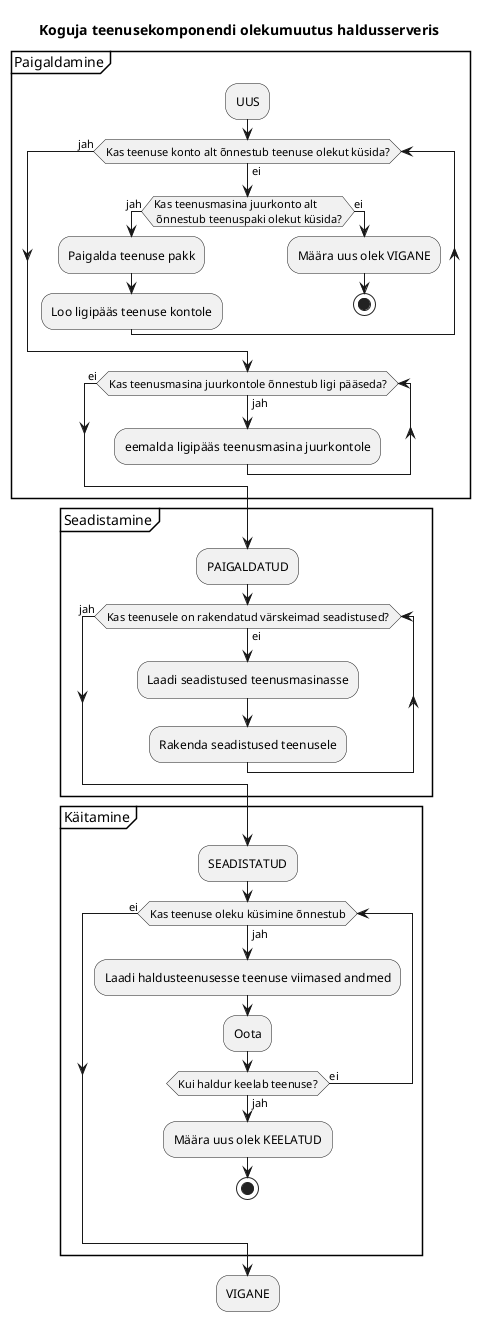 @startuml

Title Koguja teenusekomponendi olekumuutus haldusserveris

partition Paigaldamine {
  :UUS;

    while (Kas teenuse konto alt õnnestub teenuse olekut küsida?) is (ei)
      if (Kas teenusmasina juurkonto alt \n õnnestub teenuspaki olekut küsida?) then (jah)
        :Paigalda teenuse pakk;
        :Loo ligipääs teenuse kontole;
      else (ei)
        :Määra uus olek VIGANE;
        stop
      endif
    endwhile (jah)

    while (Kas teenusmasina juurkontole õnnestub ligi pääseda?) is (jah)
      :eemalda ligipääs teenusmasina juurkontole;
    endwhile (ei)
}

partition Seadistamine {
  :PAIGALDATUD;
    while (Kas teenusele on rakendatud värskeimad seadistused?) is (ei)
      :Laadi seadistused teenusmasinasse;
      :Rakenda seadistused teenusele;
    endwhile (jah)
}

partition Käitamine {
  :SEADISTATUD;
    while (Kas teenuse oleku küsimine õnnestub) is (jah)
      :Laadi haldusteenusesse teenuse viimased andmed;
      :Oota;
      if (Kui haldur keelab teenuse?) then (jah)
        :Määra uus olek KEELATUD;
        stop
      else (ei)
      endif
    endwhile (ei)
}

:VIGANE;

@enduml
